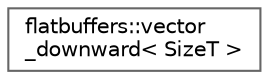 digraph "Graphical Class Hierarchy"
{
 // LATEX_PDF_SIZE
  bgcolor="transparent";
  edge [fontname=Helvetica,fontsize=10,labelfontname=Helvetica,labelfontsize=10];
  node [fontname=Helvetica,fontsize=10,shape=box,height=0.2,width=0.4];
  rankdir="LR";
  Node0 [id="Node000000",label="flatbuffers::vector\l_downward\< SizeT \>",height=0.2,width=0.4,color="grey40", fillcolor="white", style="filled",URL="$classflatbuffers_1_1vector__downward.html",tooltip=" "];
}
